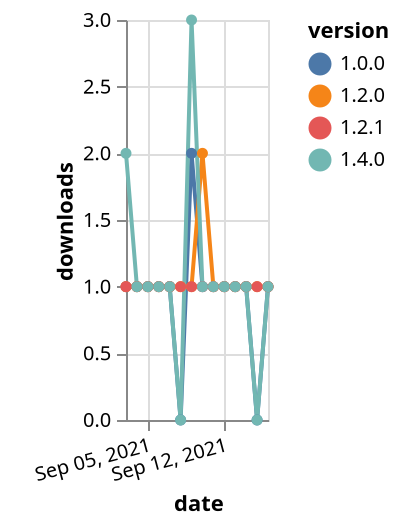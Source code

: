 {"$schema": "https://vega.github.io/schema/vega-lite/v5.json", "description": "A simple bar chart with embedded data.", "data": {"values": [{"date": "2021-09-03", "total": 145, "delta": 1, "version": "1.0.0"}, {"date": "2021-09-04", "total": 146, "delta": 1, "version": "1.0.0"}, {"date": "2021-09-05", "total": 147, "delta": 1, "version": "1.0.0"}, {"date": "2021-09-06", "total": 148, "delta": 1, "version": "1.0.0"}, {"date": "2021-09-07", "total": 149, "delta": 1, "version": "1.0.0"}, {"date": "2021-09-08", "total": 149, "delta": 0, "version": "1.0.0"}, {"date": "2021-09-09", "total": 151, "delta": 2, "version": "1.0.0"}, {"date": "2021-09-10", "total": 152, "delta": 1, "version": "1.0.0"}, {"date": "2021-09-11", "total": 153, "delta": 1, "version": "1.0.0"}, {"date": "2021-09-12", "total": 154, "delta": 1, "version": "1.0.0"}, {"date": "2021-09-13", "total": 155, "delta": 1, "version": "1.0.0"}, {"date": "2021-09-14", "total": 156, "delta": 1, "version": "1.0.0"}, {"date": "2021-09-15", "total": 156, "delta": 0, "version": "1.0.0"}, {"date": "2021-09-16", "total": 157, "delta": 1, "version": "1.0.0"}, {"date": "2021-09-03", "total": 140, "delta": 1, "version": "1.2.0"}, {"date": "2021-09-04", "total": 141, "delta": 1, "version": "1.2.0"}, {"date": "2021-09-05", "total": 142, "delta": 1, "version": "1.2.0"}, {"date": "2021-09-06", "total": 143, "delta": 1, "version": "1.2.0"}, {"date": "2021-09-07", "total": 144, "delta": 1, "version": "1.2.0"}, {"date": "2021-09-08", "total": 145, "delta": 1, "version": "1.2.0"}, {"date": "2021-09-09", "total": 146, "delta": 1, "version": "1.2.0"}, {"date": "2021-09-10", "total": 148, "delta": 2, "version": "1.2.0"}, {"date": "2021-09-11", "total": 149, "delta": 1, "version": "1.2.0"}, {"date": "2021-09-12", "total": 150, "delta": 1, "version": "1.2.0"}, {"date": "2021-09-13", "total": 151, "delta": 1, "version": "1.2.0"}, {"date": "2021-09-14", "total": 152, "delta": 1, "version": "1.2.0"}, {"date": "2021-09-15", "total": 153, "delta": 1, "version": "1.2.0"}, {"date": "2021-09-16", "total": 154, "delta": 1, "version": "1.2.0"}, {"date": "2021-09-03", "total": 123, "delta": 1, "version": "1.2.1"}, {"date": "2021-09-04", "total": 124, "delta": 1, "version": "1.2.1"}, {"date": "2021-09-05", "total": 125, "delta": 1, "version": "1.2.1"}, {"date": "2021-09-06", "total": 126, "delta": 1, "version": "1.2.1"}, {"date": "2021-09-07", "total": 127, "delta": 1, "version": "1.2.1"}, {"date": "2021-09-08", "total": 128, "delta": 1, "version": "1.2.1"}, {"date": "2021-09-09", "total": 129, "delta": 1, "version": "1.2.1"}, {"date": "2021-09-10", "total": 130, "delta": 1, "version": "1.2.1"}, {"date": "2021-09-11", "total": 131, "delta": 1, "version": "1.2.1"}, {"date": "2021-09-12", "total": 132, "delta": 1, "version": "1.2.1"}, {"date": "2021-09-13", "total": 133, "delta": 1, "version": "1.2.1"}, {"date": "2021-09-14", "total": 134, "delta": 1, "version": "1.2.1"}, {"date": "2021-09-15", "total": 135, "delta": 1, "version": "1.2.1"}, {"date": "2021-09-16", "total": 136, "delta": 1, "version": "1.2.1"}, {"date": "2021-09-03", "total": 111, "delta": 2, "version": "1.4.0"}, {"date": "2021-09-04", "total": 112, "delta": 1, "version": "1.4.0"}, {"date": "2021-09-05", "total": 113, "delta": 1, "version": "1.4.0"}, {"date": "2021-09-06", "total": 114, "delta": 1, "version": "1.4.0"}, {"date": "2021-09-07", "total": 115, "delta": 1, "version": "1.4.0"}, {"date": "2021-09-08", "total": 115, "delta": 0, "version": "1.4.0"}, {"date": "2021-09-09", "total": 118, "delta": 3, "version": "1.4.0"}, {"date": "2021-09-10", "total": 119, "delta": 1, "version": "1.4.0"}, {"date": "2021-09-11", "total": 120, "delta": 1, "version": "1.4.0"}, {"date": "2021-09-12", "total": 121, "delta": 1, "version": "1.4.0"}, {"date": "2021-09-13", "total": 122, "delta": 1, "version": "1.4.0"}, {"date": "2021-09-14", "total": 123, "delta": 1, "version": "1.4.0"}, {"date": "2021-09-15", "total": 123, "delta": 0, "version": "1.4.0"}, {"date": "2021-09-16", "total": 124, "delta": 1, "version": "1.4.0"}]}, "width": "container", "mark": {"type": "line", "point": {"filled": true}}, "encoding": {"x": {"field": "date", "type": "temporal", "timeUnit": "yearmonthdate", "title": "date", "axis": {"labelAngle": -15}}, "y": {"field": "delta", "type": "quantitative", "title": "downloads"}, "color": {"field": "version", "type": "nominal"}, "tooltip": {"field": "delta"}}}